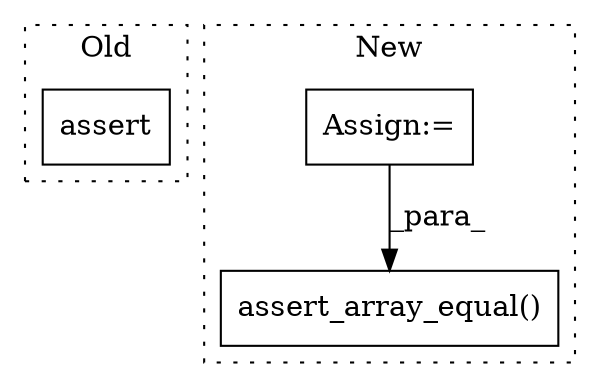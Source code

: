 digraph G {
subgraph cluster0 {
1 [label="assert" a="65" s="12613" l="7" shape="box"];
label = "Old";
style="dotted";
}
subgraph cluster1 {
2 [label="assert_array_equal()" a="75" s="13087,13158" l="30,1" shape="box"];
3 [label="Assign:=" a="68" s="12093" l="3" shape="box"];
label = "New";
style="dotted";
}
3 -> 2 [label="_para_"];
}